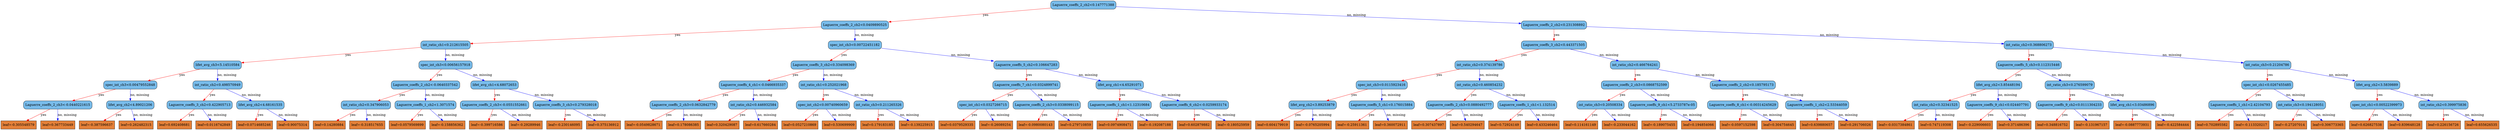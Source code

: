 digraph {
	graph [bb="0,0,8688,567",
		rankdir=TB
	];
	node [label="\N"];
	0	[fillcolor="#78bceb",
		height=0.5,
		label="Laguerre_coeffs_2_ch2<0.147771388",
		pos="4467.1,549",
		shape=box,
		style="filled, rounded",
		width=3.1076];
	1	[fillcolor="#78bceb",
		height=0.5,
		label="Laguerre_coeffs_2_ch2<0.0409890525",
		pos="3388.1,460.5",
		shape=box,
		style="filled, rounded",
		width=3.2014];
	0 -> 1	[color="#FF0000",
		label=yes,
		lp="4034.1,504.75",
		pos="e,3503.6,470.76 4355,539.01 4152.5,522.78 3727.4,488.7 3514.8,471.66"];
	2	[fillcolor="#78bceb",
		height=0.5,
		label="Laguerre_coeffs_2_ch2<0.231308892",
		pos="5497.1,460.5",
		shape=box,
		style="filled, rounded",
		width=3.1076];
	0 -> 2	[color="#0000FF",
		label="no, missing",
		lp="5107,504.75",
		pos="e,5385.1,470.91 4579.3,538.58 4773.8,522.25 5171.9,488.81 5373.8,471.85"];
	3	[fillcolor="#78bceb",
		height=0.5,
		label="int_ratio_ch1<0.212615505",
		pos="1581.1,372",
		shape=box,
		style="filled, rounded",
		width=2.3264];
	1 -> 3	[color="#FF0000",
		label=yes,
		lp="2656.1,416.25",
		pos="e,1665.2,377.02 3272.7,453.97 2939.9,438.04 1983,392.24 1676.7,377.57"];
	4	[fillcolor="#78bceb",
		height=0.5,
		label="spec_int_ch3<0.00722451182",
		pos="3388.1,372",
		shape=box,
		style="filled, rounded",
		width=2.5035];
	1 -> 4	[color="#0000FF",
		label="no, missing",
		lp="3420,416.25",
		pos="e,3388.1,390.35 3388.1,442.41 3388.1,430.76 3388.1,415.05 3388.1,401.52"];
	5	[fillcolor="#78bceb",
		height=0.5,
		label="Laguerre_coeffs_3_ch2<0.443371505",
		pos="5497.1,372",
		shape=box,
		style="filled, rounded",
		width=3.1076];
	2 -> 5	[color="#FF0000",
		label=yes,
		lp="5506.1,416.25",
		pos="e,5497.1,390.35 5497.1,442.41 5497.1,430.76 5497.1,415.05 5497.1,401.52"];
	6	[fillcolor="#78bceb",
		height=0.5,
		label="int_ratio_ch2<0.368806273",
		pos="7007.1,372",
		shape=box,
		style="filled, rounded",
		width=2.3264];
	2 -> 6	[color="#0000FF",
		label="no, missing",
		lp="6420,416.25",
		pos="e,6923.1,377.81 5609.4,453.07 5895.1,436.7 6645.9,393.69 6912,378.45"];
	7	[fillcolor="#78bceb",
		height=0.5,
		label="lifet_avg_ch3<5.14510584",
		pos="854.12,283.5",
		shape=box,
		style="filled, rounded",
		width=2.2639];
	3 -> 7	[color="#FF0000",
		label=yes,
		lp="1292.1,327.75",
		pos="e,936.08,294.25 1497,360.99 1360.1,344.7 1090,312.56 947.38,295.6"];
	8	[fillcolor="#78bceb",
		height=0.5,
		label="spec_int_ch3<0.00656157918",
		pos="1581.1,283.5",
		shape=box,
		style="filled, rounded",
		width=2.5035];
	3 -> 8	[color="#0000FF",
		label="no, missing",
		lp="1613,327.75",
		pos="e,1581.1,301.85 1581.1,353.91 1581.1,342.26 1581.1,326.55 1581.1,313.02"];
	9	[fillcolor="#78bceb",
		height=0.5,
		label="Laguerre_coeffs_3_ch2<0.334098369",
		pos="2860.1,283.5",
		shape=box,
		style="filled, rounded",
		width=3.1076];
	4 -> 9	[color="#FF0000",
		label=yes,
		lp="3181.1,327.75",
		pos="e,2966.6,301.95 3297.7,356.18 3209.4,341.71 3074.6,319.63 2977.9,303.8"];
	10	[fillcolor="#78bceb",
		height=0.5,
		label="Laguerre_coeffs_5_ch2<0.106647283",
		pos="3514.1,283.5",
		shape=box,
		style="filled, rounded",
		width=3.1076];
	4 -> 10	[color="#0000FF",
		label="no, missing",
		lp="3495,327.75",
		pos="e,3489,301.77 3413.3,353.7 3432.4,340.62 3458.8,322.51 3479.8,308.1"];
	15	[fillcolor="#78bceb",
		height=0.5,
		label="spec_int_ch3<0.00479552848",
		pos="463.12,195",
		shape=box,
		style="filled, rounded",
		width=2.5035];
	7 -> 15	[color="#FF0000",
		label=yes,
		lp="703.12,239.25",
		pos="e,541.99,213.45 775.47,265.1 711.15,250.87 620.17,230.74 552.98,215.88"];
	16	[fillcolor="#78bceb",
		height=0.5,
		label="int_ratio_ch2<0.498570949",
		pos="854.12,195",
		shape=box,
		style="filled, rounded",
		width=2.3264];
	7 -> 16	[color="#0000FF",
		label="no, missing",
		lp="886,239.25",
		pos="e,854.12,213.35 854.12,265.41 854.12,253.76 854.12,238.05 854.12,224.52"];
	17	[fillcolor="#78bceb",
		height=0.5,
		label="Laguerre_coeffs_2_ch2<-0.0640337542",
		pos="1476.1,195",
		shape=box,
		style="filled, rounded",
		width=3.2639];
	8 -> 17	[color="#FF0000",
		label=yes,
		lp="1547.1,239.25",
		pos="e,1497.1,213.27 1560.1,265.2 1544.5,252.36 1523.1,234.66 1505.7,220.38"];
	18	[fillcolor="#78bceb",
		height=0.5,
		label="lifet_avg_ch1<4.68072653",
		pos="1717.1,195",
		shape=box,
		style="filled, rounded",
		width=2.2639];
	8 -> 18	[color="#0000FF",
		label="no, missing",
		lp="1694,239.25",
		pos="e,1690,213.27 1608.3,265.2 1629,252.06 1657.6,233.85 1680.3,219.4"];
	31	[fillcolor="#78bceb",
		height=0.5,
		label="Laguerre_coeffs_2_ch3<-0.0440221615",
		pos="196.12,106.5",
		shape=box,
		style="filled, rounded",
		width=3.2639];
	15 -> 31	[color="#FF0000",
		label=yes,
		lp="363.12,150.75",
		pos="e,249.75,124.87 409.41,176.6 366.51,162.7 306.23,143.17 260.69,128.42"];
	32	[fillcolor="#78bceb",
		height=0.5,
		label="lifet_avg_ch2<4.89021206",
		pos="463.12,106.5",
		shape=box,
		style="filled, rounded",
		width=2.2639];
	15 -> 32	[color="#0000FF",
		label="no, missing",
		lp="495,150.75",
		pos="e,463.12,124.85 463.12,176.91 463.12,165.26 463.12,149.55 463.12,136.02"];
	33	[fillcolor="#78bceb",
		height=0.5,
		label="Laguerre_coeffs_3_ch2<0.422905713",
		pos="706.12,106.5",
		shape=box,
		style="filled, rounded",
		width=3.1076];
	16 -> 33	[color="#FF0000",
		label=yes,
		lp="803.12,150.75",
		pos="e,735.92,124.91 824.53,176.7 801.92,163.49 770.53,145.14 745.75,130.66"];
	34	[fillcolor="#78bceb",
		height=0.5,
		label="lifet_avg_ch2<4.68161535",
		pos="917.12,106.5",
		shape=box,
		style="filled, rounded",
		width=2.2639];
	16 -> 34	[color="#0000FF",
		label="no, missing",
		lp="924,150.75",
		pos="e,904.49,124.85 866.57,176.91 875.49,164.67 887.66,147.95 897.83,133.99"];
	63	[fillcolor="#e48038",
		height=0.5,
		label="leaf=-0.305548579",
		pos="60.125,18",
		shape=box,
		style=filled,
		width=1.6701];
	31 -> 63	[color="#FF0000",
		label=yes,
		lp="150.12,62.25",
		pos="e,87.273,36.267 168.93,88.203 148.27,75.062 119.63,56.846 96.92,42.403"];
	64	[fillcolor="#e48038",
		height=0.5,
		label="leaf=0.367733449",
		pos="196.12,18",
		shape=box,
		style=filled,
		width=1.6076];
	31 -> 64	[color="#0000FF",
		label="no, missing",
		lp="228,62.25",
		pos="e,196.12,36.35 196.12,88.41 196.12,76.758 196.12,61.047 196.12,47.519"];
	65	[fillcolor="#e48038",
		height=0.5,
		label="leaf=-0.387596637",
		pos="332.12,18",
		shape=box,
		style=filled,
		width=1.6701];
	32 -> 65	[color="#FF0000",
		label=yes,
		lp="419.12,62.25",
		pos="e,358.27,36.267 436.93,88.203 417.12,75.12 389.69,57.01 367.86,42.597"];
	66	[fillcolor="#e48038",
		height=0.5,
		label="leaf=0.262482315",
		pos="468.12,18",
		shape=box,
		style=filled,
		width=1.6076];
	32 -> 66	[color="#0000FF",
		label="no, missing",
		lp="498,62.25",
		pos="e,467.12,36.35 464.11,88.41 464.79,76.758 465.69,61.047 466.48,47.519"];
	67	[fillcolor="#e48038",
		height=0.5,
		label="leaf=0.692408681",
		pos="602.12,18",
		shape=box,
		style=filled,
		width=1.6076];
	33 -> 67	[color="#FF0000",
		label=yes,
		lp="673.12,62.25",
		pos="e,622.99,36.35 685.58,88.41 670.15,75.581 648.81,57.831 631.57,43.493"];
	68	[fillcolor="#e48038",
		height=0.5,
		label="leaf=0.0116742849",
		pos="739.12,18",
		shape=box,
		style=filled,
		width=1.7014];
	33 -> 68	[color="#0000FF",
		label="no, missing",
		lp="758,62.25",
		pos="e,732.51,36.35 712.64,88.41 717.18,76.522 723.33,60.41 728.56,46.702"];
	69	[fillcolor="#e48038",
		height=0.5,
		label="leaf=0.0714685246",
		pos="880.12,18",
		shape=box,
		style=filled,
		width=1.7014];
	34 -> 69	[color="#FF0000",
		label=yes,
		lp="911.12,62.25",
		pos="e,887.55,36.35 909.81,88.41 904.73,76.522 897.84,60.41 891.97,46.702"];
	70	[fillcolor="#e48038",
		height=0.5,
		label="leaf=0.90075314",
		pos="1014.1,18",
		shape=box,
		style=filled,
		width=1.5139];
	34 -> 70	[color="#0000FF",
		label="no, missing",
		lp="1007,62.25",
		pos="e,994.67,36.35 936.29,88.41 950.54,75.698 970.22,58.157 986.22,43.889"];
	35	[fillcolor="#78bceb",
		height=0.5,
		label="int_ratio_ch2<0.347906053",
		pos="1269.1,106.5",
		shape=box,
		style="filled, rounded",
		width=2.3264];
	17 -> 35	[color="#FF0000",
		label=yes,
		lp="1401.1,150.75",
		pos="e,1310.8,124.91 1434.7,176.7 1402.1,163.08 1356.5,143.99 1321.3,129.32"];
	36	[fillcolor="#78bceb",
		height=0.5,
		label="Laguerre_coeffs_1_ch2<1.3071574",
		pos="1476.1,106.5",
		shape=box,
		style="filled, rounded",
		width=2.9201];
	17 -> 36	[color="#0000FF",
		label="no, missing",
		lp="1508,150.75",
		pos="e,1476.1,124.85 1476.1,176.91 1476.1,165.26 1476.1,149.55 1476.1,136.02"];
	37	[fillcolor="#78bceb",
		height=0.5,
		label="Laguerre_coeffs_2_ch3<-0.0551552661",
		pos="1717.1,106.5",
		shape=box,
		style="filled, rounded",
		width=3.2639];
	18 -> 37	[color="#FF0000",
		label=yes,
		lp="1726.1,150.75",
		pos="e,1717.1,124.85 1717.1,176.91 1717.1,165.26 1717.1,149.55 1717.1,136.02"];
	38	[fillcolor="#78bceb",
		height=0.5,
		label="Laguerre_coeffs_3_ch3<0.279328018",
		pos="1964.1,106.5",
		shape=box,
		style="filled, rounded",
		width=3.1076];
	18 -> 38	[color="#0000FF",
		label="no, missing",
		lp="1895,150.75",
		pos="e,1914.5,124.87 1766.8,176.6 1806.3,162.76 1861.8,143.34 1903.9,128.61"];
	71	[fillcolor="#e48038",
		height=0.5,
		label="leaf=0.14280884",
		pos="1141.1,18",
		shape=box,
		style=filled,
		width=1.5139];
	35 -> 71	[color="#FF0000",
		label=yes,
		lp="1226.1,62.25",
		pos="e,1166.7,36.267 1243.5,88.203 1224.2,75.12 1197.4,57.01 1176,42.597"];
	72	[fillcolor="#e48038",
		height=0.5,
		label="leaf=-0.318517655",
		pos="1274.1,18",
		shape=box,
		style=filled,
		width=1.6701];
	35 -> 72	[color="#0000FF",
		label="no, missing",
		lp="1304,62.25",
		pos="e,1273.1,36.35 1270.1,88.41 1270.8,76.758 1271.7,61.047 1272.5,47.519"];
	73	[fillcolor="#e48038",
		height=0.5,
		label="leaf=0.0579569899",
		pos="1413.1,18",
		shape=box,
		style=filled,
		width=1.7014];
	36 -> 73	[color="#FF0000",
		label=yes,
		lp="1460.1,62.25",
		pos="e,1425.8,36.35 1463.7,88.41 1454.8,76.169 1442.6,59.449 1432.4,45.487"];
	74	[fillcolor="#e48038",
		height=0.5,
		label="leaf=-0.158856362",
		pos="1552.1,18",
		shape=box,
		style=filled,
		width=1.6701];
	36 -> 74	[color="#0000FF",
		label="no, missing",
		lp="1553,62.25",
		pos="e,1536.9,36.35 1491.1,88.41 1502.1,75.934 1517.2,58.805 1529.6,44.685"];
	75	[fillcolor="#e48038",
		height=0.5,
		label="leaf=-0.399716586",
		pos="1690.1,18",
		shape=box,
		style=filled,
		width=1.6701];
	37 -> 75	[color="#FF0000",
		label=yes,
		lp="1715.1,62.25",
		pos="e,1695.5,36.35 1711.8,88.41 1708.1,76.64 1703.2,60.729 1698.9,47.11"];
	76	[fillcolor="#e48038",
		height=0.5,
		label="leaf=-0.29289946",
		pos="1825.1,18",
		shape=box,
		style=filled,
		width=1.5764];
	37 -> 76	[color="#0000FF",
		label="no, missing",
		lp="1813,62.25",
		pos="e,1803.6,36.267 1738.7,88.203 1754.8,75.356 1776.9,57.661 1794.7,43.38"];
	77	[fillcolor="#e48038",
		height=0.5,
		label="leaf=-0.230146095",
		pos="1960.1,18",
		shape=box,
		style=filled,
		width=1.6701];
	38 -> 77	[color="#FF0000",
		label=yes,
		lp="1972.1,62.25",
		pos="e,1960.9,36.35 1963.3,88.41 1962.8,76.758 1962.1,61.047 1961.4,47.519"];
	78	[fillcolor="#e48038",
		height=0.5,
		label="leaf=0.375136912",
		pos="2096.1,18",
		shape=box,
		style=filled,
		width=1.6076];
	38 -> 78	[color="#0000FF",
		label="no, missing",
		lp="2074,62.25",
		pos="e,2069.8,36.267 1990.5,88.203 2010.6,75.062 2038.4,56.846 2060.4,42.403"];
	19	[fillcolor="#78bceb",
		height=0.5,
		label="Laguerre_coeffs_4_ch1<-0.0466935337",
		pos="2616.1,195",
		shape=box,
		style="filled, rounded",
		width=3.2639];
	9 -> 19	[color="#FF0000",
		label=yes,
		lp="2769.1,239.25",
		pos="e,2665.1,213.37 2811,265.1 2772.1,251.29 2717.4,231.92 2675.9,217.2"];
	20	[fillcolor="#78bceb",
		height=0.5,
		label="int_ratio_ch1<0.252021968",
		pos="2860.1,195",
		shape=box,
		style="filled, rounded",
		width=2.3264];
	9 -> 20	[color="#0000FF",
		label="no, missing",
		lp="2892,239.25",
		pos="e,2860.1,213.35 2860.1,265.41 2860.1,253.76 2860.1,238.05 2860.1,224.52"];
	21	[fillcolor="#78bceb",
		height=0.5,
		label="Laguerre_coeffs_7_ch1<0.0324899741",
		pos="3514.1,195",
		shape=box,
		style="filled, rounded",
		width=3.2014];
	10 -> 21	[color="#FF0000",
		label=yes,
		lp="3523.1,239.25",
		pos="e,3514.1,213.35 3514.1,265.41 3514.1,253.76 3514.1,238.05 3514.1,224.52"];
	22	[fillcolor="#78bceb",
		height=0.5,
		label="lifet_avg_ch1<4.65291071",
		pos="3891.1,195",
		shape=box,
		style="filled, rounded",
		width=2.2639];
	10 -> 22	[color="#0000FF",
		label="no, missing",
		lp="3769,239.25",
		pos="e,3815.1,213.45 3590,265.1 3651.9,250.9 3739.3,230.82 3804.1,215.97"];
	39	[fillcolor="#78bceb",
		height=0.5,
		label="Laguerre_coeffs_2_ch3<0.0632842779",
		pos="2374.1,106.5",
		shape=box,
		style="filled, rounded",
		width=3.2014];
	19 -> 39	[color="#FF0000",
		label=yes,
		lp="2526.1,150.75",
		pos="e,2422.7,124.87 2567.4,176.6 2528.8,162.79 2474.6,143.42 2433.4,128.7"];
	40	[fillcolor="#78bceb",
		height=0.5,
		label="int_ratio_ch2<0.446932584",
		pos="2616.1,106.5",
		shape=box,
		style="filled, rounded",
		width=2.3264];
	19 -> 40	[color="#0000FF",
		label="no, missing",
		lp="2648,150.75",
		pos="e,2616.1,124.85 2616.1,176.91 2616.1,165.26 2616.1,149.55 2616.1,136.02"];
	41	[fillcolor="#78bceb",
		height=0.5,
		label="spec_int_ch2<0.00740960659",
		pos="2859.1,106.5",
		shape=box,
		style="filled, rounded",
		width=2.5035];
	20 -> 41	[color="#FF0000",
		label=yes,
		lp="2869.1,150.75",
		pos="e,2859.3,124.85 2859.9,176.91 2859.8,165.26 2859.6,149.55 2859.5,136.02"];
	42	[fillcolor="#78bceb",
		height=0.5,
		label="int_ratio_ch3<0.211265326",
		pos="3051.1,106.5",
		shape=box,
		style="filled, rounded",
		width=2.3264];
	20 -> 42	[color="#0000FF",
		label="no, missing",
		lp="3005,150.75",
		pos="e,3012.7,124.91 2898.3,176.7 2928.3,163.13 2970.2,144.16 3002.5,129.51"];
	79	[fillcolor="#e48038",
		height=0.5,
		label="leaf=-0.0549828671",
		pos="2235.1,18",
		shape=box,
		style=filled,
		width=1.7639];
	39 -> 79	[color="#FF0000",
		label=yes,
		lp="2326.1,62.25",
		pos="e,2262.9,36.267 2346.3,88.203 2325.1,75.003 2295.7,56.683 2272.4,42.209"];
	80	[fillcolor="#e48038",
		height=0.5,
		label="leaf=0.178086385",
		pos="2374.1,18",
		shape=box,
		style=filled,
		width=1.6076];
	39 -> 80	[color="#0000FF",
		label="no, missing",
		lp="2406,62.25",
		pos="e,2374.1,36.35 2374.1,88.41 2374.1,76.758 2374.1,61.047 2374.1,47.519"];
	81	[fillcolor="#e48038",
		height=0.5,
		label="leaf=0.320429087",
		pos="2508.1,18",
		shape=box,
		style=filled,
		width=1.6076];
	40 -> 81	[color="#FF0000",
		label=yes,
		lp="2581.1,62.25",
		pos="e,2529.7,36.267 2594.5,88.203 2578.5,75.356 2556.4,57.661 2538.6,43.38"];
	82	[fillcolor="#e48038",
		height=0.5,
		label="leaf=0.617660284",
		pos="2642.1,18",
		shape=box,
		style=filled,
		width=1.6076];
	40 -> 82	[color="#0000FF",
		label="no, missing",
		lp="2664,62.25",
		pos="e,2636.9,36.35 2621.3,88.41 2624.8,76.64 2629.6,60.729 2633.7,47.11"];
	83	[fillcolor="#e48038",
		height=0.5,
		label="leaf=0.0527210869",
		pos="2779.1,18",
		shape=box,
		style=filled,
		width=1.7014];
	41 -> 83	[color="#FF0000",
		label=yes,
		lp="2836.1,62.25",
		pos="e,2795.2,36.35 2843.3,88.41 2831.8,75.934 2815.9,58.805 2802.9,44.685"];
	84	[fillcolor="#e48038",
		height=0.5,
		label="leaf=0.530699909",
		pos="2916.1,18",
		shape=box,
		style=filled,
		width=1.6076];
	41 -> 84	[color="#0000FF",
		label="no, missing",
		lp="2925,62.25",
		pos="e,2904.7,36.35 2870.4,88.41 2878.4,76.287 2889.3,59.77 2898.4,45.89"];
	85	[fillcolor="#e48038",
		height=0.5,
		label="leaf=0.179183185",
		pos="3050.1,18",
		shape=box,
		style=filled,
		width=1.6076];
	42 -> 85	[color="#FF0000",
		label=yes,
		lp="3060.1,62.25",
		pos="e,3050.3,36.35 3050.9,88.41 3050.8,76.758 3050.6,61.047 3050.5,47.519"];
	86	[fillcolor="#e48038",
		height=0.5,
		label="leaf=-0.139225915",
		pos="3186.1,18",
		shape=box,
		style=filled,
		width=1.6701];
	42 -> 86	[color="#0000FF",
		label="no, missing",
		lp="3163,62.25",
		pos="e,3159.2,36.267 3078.1,88.203 3098.6,75.062 3127.1,56.846 3149.6,42.403"];
	43	[fillcolor="#78bceb",
		height=0.5,
		label="spec_int_ch1<0.0327266715",
		pos="3404.1,106.5",
		shape=box,
		style="filled, rounded",
		width=2.4097];
	21 -> 43	[color="#FF0000",
		label=yes,
		lp="3478.1,150.75",
		pos="e,3426.1,124.77 3492.1,176.7 3475.8,163.86 3453.3,146.16 3435.1,131.88"];
	44	[fillcolor="#78bceb",
		height=0.5,
		label="Laguerre_coeffs_2_ch3<0.0338099115",
		pos="3624.1,106.5",
		shape=box,
		style="filled, rounded",
		width=3.2014];
	21 -> 44	[color="#0000FF",
		label="no, missing",
		lp="3611,150.75",
		pos="e,3602.2,124.77 3536.1,176.7 3552.5,163.86 3575,146.16 3593.1,131.88"];
	45	[fillcolor="#78bceb",
		height=0.5,
		label="Laguerre_coeffs_1_ch1<1.12310684",
		pos="3891.1,106.5",
		shape=box,
		style="filled, rounded",
		width=3.0139];
	22 -> 45	[color="#FF0000",
		label=yes,
		lp="3900.1,150.75",
		pos="e,3891.1,124.85 3891.1,176.91 3891.1,165.26 3891.1,149.55 3891.1,136.02"];
	46	[fillcolor="#78bceb",
		height=0.5,
		label="Laguerre_coeffs_6_ch2<-0.0259933174",
		pos="4150.1,106.5",
		shape=box,
		style="filled, rounded",
		width=3.2639];
	22 -> 46	[color="#0000FF",
		label="no, missing",
		lp="4076,150.75",
		pos="e,4098.1,124.87 3943.2,176.6 3984.8,162.73 4043.1,143.25 4087.2,128.51"];
	87	[fillcolor="#e48038",
		height=0.5,
		label="leaf=0.0379529335",
		pos="3325.1,18",
		shape=box,
		style=filled,
		width=1.7014];
	43 -> 87	[color="#FF0000",
		label=yes,
		lp="3381.1,62.25",
		pos="e,3341,36.35 3388.5,88.41 3377.1,75.934 3361.5,58.805 3348.6,44.685"];
	88	[fillcolor="#e48038",
		height=0.5,
		label="leaf=-0.26089254",
		pos="3461.1,18",
		shape=box,
		style=filled,
		width=1.5764];
	43 -> 88	[color="#0000FF",
		label="no, missing",
		lp="3470,62.25",
		pos="e,3449.7,36.35 3415.4,88.41 3423.4,76.287 3434.3,59.77 3443.4,45.89"];
	89	[fillcolor="#e48038",
		height=0.5,
		label="leaf=-0.0980080143",
		pos="3599.1,18",
		shape=box,
		style=filled,
		width=1.7639];
	44 -> 89	[color="#FF0000",
		label=yes,
		lp="3623.1,62.25",
		pos="e,3604.1,36.35 3619.2,88.41 3615.8,76.64 3611.2,60.729 3607.2,47.11"];
	90	[fillcolor="#e48038",
		height=0.5,
		label="leaf=0.279710859",
		pos="3738.1,18",
		shape=box,
		style=filled,
		width=1.6076];
	44 -> 90	[color="#0000FF",
		label="no, missing",
		lp="3724,62.25",
		pos="e,3715.4,36.267 3646.9,88.203 3663.9,75.297 3687.4,57.498 3706.3,43.183"];
	91	[fillcolor="#e48038",
		height=0.5,
		label="leaf=0.0974908471",
		pos="3875.1,18",
		shape=box,
		style=filled,
		width=1.7014];
	45 -> 91	[color="#FF0000",
		label=yes,
		lp="3894.1,62.25",
		pos="e,3878.3,36.35 3888,88.41 3885.8,76.758 3882.9,61.047 3880.4,47.519"];
	92	[fillcolor="#e48038",
		height=0.5,
		label="leaf=-0.192087188",
		pos="4014.1,18",
		shape=box,
		style=filled,
		width=1.6701];
	45 -> 92	[color="#0000FF",
		label="no, missing",
		lp="3996,62.25",
		pos="e,3989.6,36.267 3915.7,88.203 3934.2,75.179 3959.8,57.173 3980.3,42.792"];
	93	[fillcolor="#e48038",
		height=0.5,
		label="leaf=0.602879882",
		pos="4150.1,18",
		shape=box,
		style=filled,
		width=1.6076];
	46 -> 93	[color="#FF0000",
		label=yes,
		lp="4159.1,62.25",
		pos="e,4150.1,36.35 4150.1,88.41 4150.1,76.758 4150.1,61.047 4150.1,47.519"];
	94	[fillcolor="#e48038",
		height=0.5,
		label="leaf=-0.180525959",
		pos="4286.1,18",
		shape=box,
		style=filled,
		width=1.6701];
	46 -> 94	[color="#0000FF",
		label="no, missing",
		lp="4263,62.25",
		pos="e,4259,36.267 4177.3,88.203 4198,75.062 4226.6,56.846 4249.3,42.403"];
	11	[fillcolor="#78bceb",
		height=0.5,
		label="int_ratio_ch2<0.374139786",
		pos="5190.1,283.5",
		shape=box,
		style="filled, rounded",
		width=2.3264];
	5 -> 11	[color="#FF0000",
		label=yes,
		lp="5380.1,327.75",
		pos="e,5252,301.95 5435.4,353.6 5385.6,339.57 5315.5,319.82 5263,305.03"];
	12	[fillcolor="#78bceb",
		height=0.5,
		label="int_ratio_ch2<0.466764241",
		pos="5709.1,283.5",
		shape=box,
		style="filled, rounded",
		width=2.3264];
	5 -> 12	[color="#0000FF",
		label="no, missing",
		lp="5654,327.75",
		pos="e,5666.5,301.87 5539.8,353.6 5573.3,339.9 5620.3,320.75 5656.2,306.08"];
	13	[fillcolor="#78bceb",
		height=0.5,
		label="Laguerre_coeffs_5_ch3<0.112315446",
		pos="7007.1,283.5",
		shape=box,
		style="filled, rounded",
		width=3.1076];
	6 -> 13	[color="#FF0000",
		label=yes,
		lp="7016.1,327.75",
		pos="e,7007.1,301.85 7007.1,353.91 7007.1,342.26 7007.1,326.55 7007.1,313.02"];
	14	[fillcolor="#78bceb",
		height=0.5,
		label="int_ratio_ch3<0.21204786",
		pos="7882.1,283.5",
		shape=box,
		style="filled, rounded",
		width=2.2326];
	6 -> 14	[color="#0000FF",
		label="no, missing",
		lp="7555,327.75",
		pos="e,7801.3,292.49 7091,362.71 7255.5,346.44 7619.3,310.48 7790.1,293.59"];
	23	[fillcolor="#78bceb",
		height=0.5,
		label="spec_int_ch3<0.0115923416",
		pos="4802.1,195",
		shape=box,
		style="filled, rounded",
		width=2.4097];
	11 -> 23	[color="#FF0000",
		label=yes,
		lp="5040.1,239.25",
		pos="e,4880.4,213.45 5112.1,265.1 5048.2,250.87 4958,230.74 4891.3,215.88"];
	24	[fillcolor="#78bceb",
		height=0.5,
		label="int_ratio_ch2<0.460854232",
		pos="5190.1,195",
		shape=box,
		style="filled, rounded",
		width=2.3264];
	11 -> 24	[color="#0000FF",
		label="no, missing",
		lp="5222,239.25",
		pos="e,5190.1,213.35 5190.1,265.41 5190.1,253.76 5190.1,238.05 5190.1,224.52"];
	25	[fillcolor="#78bceb",
		height=0.5,
		label="Laguerre_coeffs_2_ch3<0.0868752599",
		pos="5709.1,195",
		shape=box,
		style="filled, rounded",
		width=3.2014];
	12 -> 25	[color="#FF0000",
		label=yes,
		lp="5718.1,239.25",
		pos="e,5709.1,213.35 5709.1,265.41 5709.1,253.76 5709.1,238.05 5709.1,224.52"];
	26	[fillcolor="#78bceb",
		height=0.5,
		label="Laguerre_coeffs_2_ch2<0.185795173",
		pos="6056.1,195",
		shape=box,
		style="filled, rounded",
		width=3.1076];
	12 -> 26	[color="#0000FF",
		label="no, missing",
		lp="5946,239.25",
		pos="e,5986.1,213.45 5778.9,265.1 5835.7,250.96 5915.8,230.99 5975.3,216.15"];
	47	[fillcolor="#78bceb",
		height=0.5,
		label="lifet_avg_ch2<3.89253879",
		pos="4561.1,106.5",
		shape=box,
		style="filled, rounded",
		width=2.2639];
	23 -> 47	[color="#FF0000",
		label=yes,
		lp="4713.1,150.75",
		pos="e,4609.5,124.87 4753.6,176.6 4715.2,162.79 4661.2,143.42 4620.2,128.7"];
	48	[fillcolor="#78bceb",
		height=0.5,
		label="Laguerre_coeffs_5_ch1<0.176015884",
		pos="4802.1,106.5",
		shape=box,
		style="filled, rounded",
		width=3.1076];
	23 -> 48	[color="#0000FF",
		label="no, missing",
		lp="4834,150.75",
		pos="e,4802.1,124.85 4802.1,176.91 4802.1,165.26 4802.1,149.55 4802.1,136.02"];
	49	[fillcolor="#78bceb",
		height=0.5,
		label="Laguerre_coeffs_2_ch3<0.0880492777",
		pos="5073.1,106.5",
		shape=box,
		style="filled, rounded",
		width=3.2014];
	24 -> 49	[color="#FF0000",
		label=yes,
		lp="5151.1,150.75",
		pos="e,5096.5,124.77 5166.7,176.7 5149.2,163.74 5125,145.84 5105.6,131.49"];
	50	[fillcolor="#78bceb",
		height=0.5,
		label="Laguerre_coeffs_1_ch1<1.132514",
		pos="5308.1,106.5",
		shape=box,
		style="filled, rounded",
		width=2.8264];
	24 -> 50	[color="#0000FF",
		label="no, missing",
		lp="5292,150.75",
		pos="e,5284.6,124.77 5213.7,176.7 5231.4,163.74 5255.8,145.84 5275.4,131.49"];
	95	[fillcolor="#e48038",
		height=0.5,
		label="leaf=0.604179919",
		pos="4422.1,18",
		shape=box,
		style=filled,
		width=1.6076];
	47 -> 95	[color="#FF0000",
		label=yes,
		lp="4513.1,62.25",
		pos="e,4449.9,36.267 4533.3,88.203 4512.1,75.003 4482.7,56.683 4459.4,42.209"];
	96	[fillcolor="#e48038",
		height=0.5,
		label="leaf=-0.0765205994",
		pos="4561.1,18",
		shape=box,
		style=filled,
		width=1.7639];
	47 -> 96	[color="#0000FF",
		label="no, missing",
		lp="4593,62.25",
		pos="e,4561.1,36.35 4561.1,88.41 4561.1,76.758 4561.1,61.047 4561.1,47.519"];
	97	[fillcolor="#e48038",
		height=0.5,
		label="leaf=-0.25911361",
		pos="4699.1,18",
		shape=box,
		style=filled,
		width=1.5764];
	48 -> 97	[color="#FF0000",
		label=yes,
		lp="4769.1,62.25",
		pos="e,4719.8,36.35 4781.8,88.41 4766.5,75.581 4745.4,57.831 4728.3,43.493"];
	98	[fillcolor="#e48038",
		height=0.5,
		label="leaf=0.360072911",
		pos="4832.1,18",
		shape=box,
		style=filled,
		width=1.6076];
	48 -> 98	[color="#0000FF",
		label="no, missing",
		lp="4852,62.25",
		pos="e,4826.1,36.35 4808.1,88.41 4812.1,76.64 4817.7,60.729 4822.4,47.11"];
	99	[fillcolor="#e48038",
		height=0.5,
		label="leaf=0.307437897",
		pos="4966.1,18",
		shape=box,
		style=filled,
		width=1.6076];
	49 -> 99	[color="#FF0000",
		label=yes,
		lp="5039.1,62.25",
		pos="e,4987.5,36.267 5051.7,88.203 5035.8,75.356 5013.9,57.661 4996.3,43.38"];
	100	[fillcolor="#e48038",
		height=0.5,
		label="leaf=0.540294647",
		pos="5100.1,18",
		shape=box,
		style=filled,
		width=1.6076];
	49 -> 100	[color="#0000FF",
		label="no, missing",
		lp="5121,62.25",
		pos="e,5094.7,36.35 5078.5,88.41 5082.1,76.64 5087.1,60.729 5091.4,47.11"];
	101	[fillcolor="#e48038",
		height=0.5,
		label="leaf=0.72924149",
		pos="5230.1,18",
		shape=box,
		style=filled,
		width=1.5139];
	50 -> 101	[color="#FF0000",
		label=yes,
		lp="5285.1,62.25",
		pos="e,5245.8,36.35 5292.7,88.41 5281.5,75.934 5266,58.805 5253.3,44.685"];
	102	[fillcolor="#e48038",
		height=0.5,
		label="leaf=0.433246464",
		pos="5360.1,18",
		shape=box,
		style=filled,
		width=1.6076];
	50 -> 102	[color="#0000FF",
		label="no, missing",
		lp="5371,62.25",
		pos="e,5349.7,36.35 5318.4,88.41 5325.7,76.287 5335.6,59.77 5344,45.89"];
	51	[fillcolor="#78bceb",
		height=0.5,
		label="int_ratio_ch3<0.20508334",
		pos="5571.1,106.5",
		shape=box,
		style="filled, rounded",
		width=2.2326];
	25 -> 51	[color="#FF0000",
		label=yes,
		lp="5662.1,150.75",
		pos="e,5598.7,124.77 5681.5,176.7 5660.5,163.5 5631.2,145.18 5608.2,130.71"];
	52	[fillcolor="#78bceb",
		height=0.5,
		label="Laguerre_coeffs_9_ch1<5.2733787e-05",
		pos="5787.1,106.5",
		shape=box,
		style="filled, rounded",
		width=3.2535];
	25 -> 52	[color="#0000FF",
		label="no, missing",
		lp="5787,150.75",
		pos="e,5771.5,124.85 5724.5,176.91 5735.8,164.43 5751.2,147.3 5764,133.18"];
	53	[fillcolor="#78bceb",
		height=0.5,
		label="Laguerre_coeffs_8_ch1<-0.00314245629",
		pos="6056.1,106.5",
		shape=box,
		style="filled, rounded",
		width=3.3576];
	26 -> 53	[color="#FF0000",
		label=yes,
		lp="6065.1,150.75",
		pos="e,6056.1,124.85 6056.1,176.91 6056.1,165.26 6056.1,149.55 6056.1,136.02"];
	54	[fillcolor="#78bceb",
		height=0.5,
		label="Laguerre_coeffs_1_ch2<2.53344059",
		pos="6316.1,106.5",
		shape=box,
		style="filled, rounded",
		width=3.0139];
	26 -> 54	[color="#0000FF",
		label="no, missing",
		lp="6242,150.75",
		pos="e,6263.9,124.87 6108.4,176.6 6150.2,162.7 6208.9,143.17 6253.2,128.42"];
	103	[fillcolor="#e48038",
		height=0.5,
		label="leaf=0.114161149",
		pos="5494.1,18",
		shape=box,
		style=filled,
		width=1.6076];
	51 -> 103	[color="#FF0000",
		label=yes,
		lp="5549.1,62.25",
		pos="e,5509.6,36.35 5555.9,88.41 5544.8,75.934 5529.6,58.805 5517,44.685"];
	104	[fillcolor="#e48038",
		height=0.5,
		label="leaf=-0.233044162",
		pos="5630.1,18",
		shape=box,
		style=filled,
		width=1.6701];
	51 -> 104	[color="#0000FF",
		label="no, missing",
		lp="5638,62.25",
		pos="e,5618.3,36.35 5582.8,88.41 5591.1,76.169 5602.5,59.449 5612.1,45.487"];
	105	[fillcolor="#e48038",
		height=0.5,
		label="leaf=-0.189075455",
		pos="5768.1,18",
		shape=box,
		style=filled,
		width=1.6701];
	52 -> 105	[color="#FF0000",
		label=yes,
		lp="5789.1,62.25",
		pos="e,5771.9,36.35 5783.4,88.41 5780.8,76.758 5777.4,61.047 5774.4,47.519"];
	106	[fillcolor="#e48038",
		height=0.5,
		label="leaf=0.194854066",
		pos="5904.1,18",
		shape=box,
		style=filled,
		width=1.6076];
	52 -> 106	[color="#0000FF",
		label="no, missing",
		lp="5888,62.25",
		pos="e,5880.8,36.267 5810.5,88.203 5828.1,75.238 5852.3,57.336 5871.7,42.988"];
	107	[fillcolor="#e48038",
		height=0.5,
		label="leaf=-0.0597152598",
		pos="6043.1,18",
		shape=box,
		style=filled,
		width=1.7639];
	53 -> 107	[color="#FF0000",
		label=yes,
		lp="6060.1,62.25",
		pos="e,6045.7,36.35 6053.6,88.41 6051.8,76.758 6049.4,61.047 6047.4,47.519"];
	108	[fillcolor="#e48038",
		height=0.5,
		label="leaf=0.304754645",
		pos="6182.1,18",
		shape=box,
		style=filled,
		width=1.6076];
	53 -> 108	[color="#0000FF",
		label="no, missing",
		lp="6163,62.25",
		pos="e,6157,36.267 6081.3,88.203 6100.4,75.12 6126.8,57.01 6147.8,42.597"];
	109	[fillcolor="#e48038",
		height=0.5,
		label="leaf=0.639880657",
		pos="6316.1,18",
		shape=box,
		style=filled,
		width=1.6076];
	54 -> 109	[color="#FF0000",
		label=yes,
		lp="6325.1,62.25",
		pos="e,6316.1,36.35 6316.1,88.41 6316.1,76.758 6316.1,61.047 6316.1,47.519"];
	110	[fillcolor="#e48038",
		height=0.5,
		label="leaf=0.291706026",
		pos="6450.1,18",
		shape=box,
		style=filled,
		width=1.6076];
	54 -> 110	[color="#0000FF",
		label="no, missing",
		lp="6428,62.25",
		pos="e,6423.4,36.267 6342.9,88.203 6363.3,75.062 6391.5,56.846 6413.9,42.403"];
	27	[fillcolor="#78bceb",
		height=0.5,
		label="lifet_avg_ch2<3.85448194",
		pos="6942.1,195",
		shape=box,
		style="filled, rounded",
		width=2.2639];
	13 -> 27	[color="#FF0000",
		label=yes,
		lp="6990.1,239.25",
		pos="e,6955.2,213.35 6994.3,265.41 6985.1,253.17 6972.5,236.45 6962,222.49"];
	28	[fillcolor="#78bceb",
		height=0.5,
		label="int_ratio_ch3<0.276599079",
		pos="7194.1,195",
		shape=box,
		style="filled, rounded",
		width=2.3264];
	13 -> 28	[color="#0000FF",
		label="no, missing",
		lp="7150,239.25",
		pos="e,7156.5,213.41 7044.5,265.2 7073.7,251.69 7114.5,232.82 7146.1,218.2"];
	29	[fillcolor="#78bceb",
		height=0.5,
		label="spec_int_ch1<0.0267455485",
		pos="7882.1,195",
		shape=box,
		style="filled, rounded",
		width=2.4097];
	14 -> 29	[color="#FF0000",
		label=yes,
		lp="7891.1,239.25",
		pos="e,7882.1,213.35 7882.1,265.41 7882.1,253.76 7882.1,238.05 7882.1,224.52"];
	30	[fillcolor="#78bceb",
		height=0.5,
		label="lifet_avg_ch2<3.5839889",
		pos="8266.1,195",
		shape=box,
		style="filled, rounded",
		width=2.1701];
	14 -> 30	[color="#0000FF",
		label="no, missing",
		lp="8141,239.25",
		pos="e,8188.7,213.45 7959.4,265.1 8022.4,250.9 8111.5,230.82 8177.5,215.97"];
	55	[fillcolor="#78bceb",
		height=0.5,
		label="int_ratio_ch2<0.32341525",
		pos="6728.1,106.5",
		shape=box,
		style="filled, rounded",
		width=2.2326];
	27 -> 55	[color="#FF0000",
		label=yes,
		lp="6864.1,150.75",
		pos="e,6771.1,124.87 6899.1,176.6 6865.2,162.9 6817.8,143.75 6781.5,129.08"];
	56	[fillcolor="#78bceb",
		height=0.5,
		label="Laguerre_coeffs_9_ch1<0.024407791",
		pos="6942.1,106.5",
		shape=box,
		style="filled, rounded",
		width=3.1076];
	27 -> 56	[color="#0000FF",
		label="no, missing",
		lp="6974,150.75",
		pos="e,6942.1,124.85 6942.1,176.91 6942.1,165.26 6942.1,149.55 6942.1,136.02"];
	57	[fillcolor="#78bceb",
		height=0.5,
		label="Laguerre_coeffs_9_ch2<0.0111304233",
		pos="7194.1,106.5",
		shape=box,
		style="filled, rounded",
		width=3.2014];
	28 -> 57	[color="#FF0000",
		label=yes,
		lp="7203.1,150.75",
		pos="e,7194.1,124.85 7194.1,176.91 7194.1,165.26 7194.1,149.55 7194.1,136.02"];
	58	[fillcolor="#78bceb",
		height=0.5,
		label="lifet_avg_ch1<3.03486896",
		pos="7412.1,106.5",
		shape=box,
		style="filled, rounded",
		width=2.2639];
	28 -> 58	[color="#0000FF",
		label="no, missing",
		lp="7355,150.75",
		pos="e,7368.3,124.87 7238,176.6 7272.5,162.9 7320.8,143.75 7357.7,129.08"];
	111	[fillcolor="#e48038",
		height=0.5,
		label="leaf=-0.0317384861",
		pos="6589.1,18",
		shape=box,
		style=filled,
		width=1.7639];
	55 -> 111	[color="#FF0000",
		label=yes,
		lp="6680.1,62.25",
		pos="e,6616.9,36.267 6700.3,88.203 6679.1,75.003 6649.7,56.683 6626.4,42.209"];
	112	[fillcolor="#e48038",
		height=0.5,
		label="leaf=0.747119308",
		pos="6728.1,18",
		shape=box,
		style=filled,
		width=1.6076];
	55 -> 112	[color="#0000FF",
		label="no, missing",
		lp="6760,62.25",
		pos="e,6728.1,36.35 6728.1,88.41 6728.1,76.758 6728.1,61.047 6728.1,47.519"];
	113	[fillcolor="#e48038",
		height=0.5,
		label="leaf=-0.229006603",
		pos="6864.1,18",
		shape=box,
		style=filled,
		width=1.6701];
	56 -> 113	[color="#FF0000",
		label=yes,
		lp="6919.1,62.25",
		pos="e,6879.8,36.35 6926.7,88.41 6915.5,75.934 6900,58.805 6887.3,44.685"];
	114	[fillcolor="#e48038",
		height=0.5,
		label="leaf=0.371486396",
		pos="7000.1,18",
		shape=box,
		style=filled,
		width=1.6076];
	56 -> 114	[color="#0000FF",
		label="no, missing",
		lp="7009,62.25",
		pos="e,6988.5,36.35 6953.6,88.41 6961.7,76.287 6972.8,59.77 6982.1,45.89"];
	115	[fillcolor="#e48038",
		height=0.5,
		label="leaf=0.348816752",
		pos="7134.1,18",
		shape=box,
		style=filled,
		width=1.6076];
	57 -> 115	[color="#FF0000",
		label=yes,
		lp="7179.1,62.25",
		pos="e,7146.2,36.35 7182.3,88.41 7173.8,76.169 7162.2,59.449 7152.5,45.487"];
	116	[fillcolor="#e48038",
		height=0.5,
		label="leaf=-0.131967157",
		pos="7270.1,18",
		shape=box,
		style=filled,
		width=1.6701];
	57 -> 116	[color="#0000FF",
		label="no, missing",
		lp="7271,62.25",
		pos="e,7254.9,36.35 7209.1,88.41 7220.1,75.934 7235.2,58.805 7247.6,44.685"];
	117	[fillcolor="#e48038",
		height=0.5,
		label="leaf=-0.0887773931",
		pos="7412.1,18",
		shape=box,
		style=filled,
		width=1.7639];
	58 -> 117	[color="#FF0000",
		label=yes,
		lp="7421.1,62.25",
		pos="e,7412.1,36.35 7412.1,88.41 7412.1,76.758 7412.1,61.047 7412.1,47.519"];
	118	[fillcolor="#e48038",
		height=0.5,
		label="leaf=-0.422584444",
		pos="7554.1,18",
		shape=box,
		style=filled,
		width=1.6701];
	58 -> 118	[color="#0000FF",
		label="no, missing",
		lp="7528,62.25",
		pos="e,7525.8,36.267 7440.5,88.203 7462.2,75.003 7492.3,56.683 7516,42.209"];
	59	[fillcolor="#78bceb",
		height=0.5,
		label="Laguerre_coeffs_1_ch1<2.42104793",
		pos="7788.1,106.5",
		shape=box,
		style="filled, rounded",
		width=3.0139];
	29 -> 59	[color="#FF0000",
		label=yes,
		lp="7853.1,150.75",
		pos="e,7807,124.85 7863.6,176.91 7849.7,164.2 7830.7,146.66 7815.2,132.39"];
	60	[fillcolor="#78bceb",
		height=0.5,
		label="int_ratio_ch3<0.194128051",
		pos="7998.1,106.5",
		shape=box,
		style="filled, rounded",
		width=2.3264];
	29 -> 60	[color="#0000FF",
		label="no, missing",
		lp="7983,150.75",
		pos="e,7975,124.77 7905.3,176.7 7922.7,163.74 7946.7,145.84 7966,131.49"];
	61	[fillcolor="#78bceb",
		height=0.5,
		label="spec_int_ch1<0.00522399973",
		pos="8266.1,106.5",
		shape=box,
		style="filled, rounded",
		width=2.5035];
	30 -> 61	[color="#FF0000",
		label=yes,
		lp="8275.1,150.75",
		pos="e,8266.1,124.85 8266.1,176.91 8266.1,165.26 8266.1,149.55 8266.1,136.02"];
	62	[fillcolor="#78bceb",
		height=0.5,
		label="int_ratio_ch2<0.399975836",
		pos="8496.1,106.5",
		shape=box,
		style="filled, rounded",
		width=2.3264];
	30 -> 62	[color="#0000FF",
		label="no, missing",
		lp="8434,150.75",
		pos="e,8449.9,124.87 8312.4,176.6 8349,162.85 8400.2,143.58 8439.3,128.89"];
	119	[fillcolor="#e48038",
		height=0.5,
		label="leaf=0.702895582",
		pos="7690.1,18",
		shape=box,
		style=filled,
		width=1.6076];
	59 -> 119	[color="#FF0000",
		label=yes,
		lp="7757.1,62.25",
		pos="e,7709.8,36.35 7768.8,88.41 7754.4,75.698 7734.5,58.157 7718.3,43.889"];
	120	[fillcolor="#e48038",
		height=0.5,
		label="leaf=-0.113320217",
		pos="7826.1,18",
		shape=box,
		style=filled,
		width=1.6701];
	59 -> 120	[color="#0000FF",
		label="no, missing",
		lp="7843,62.25",
		pos="e,7818.5,36.35 7795.6,88.41 7800.9,76.522 7807.9,60.41 7814,46.702"];
	121	[fillcolor="#e48038",
		height=0.5,
		label="leaf=-0.27207014",
		pos="7961.1,18",
		shape=box,
		style=filled,
		width=1.5764];
	60 -> 121	[color="#FF0000",
		label=yes,
		lp="7992.1,62.25",
		pos="e,7968.5,36.35 7990.8,88.41 7985.7,76.522 7978.8,60.41 7973,46.702"];
	122	[fillcolor="#e48038",
		height=0.5,
		label="leaf=0.306773365",
		pos="8094.1,18",
		shape=box,
		style=filled,
		width=1.6076];
	60 -> 122	[color="#0000FF",
		label="no, missing",
		lp="8087,62.25",
		pos="e,8074.9,36.35 8017.1,88.41 8031.2,75.698 8050.7,58.157 8066.5,43.889"];
	123	[fillcolor="#e48038",
		height=0.5,
		label="leaf=0.626827538",
		pos="8228.1,18",
		shape=box,
		style=filled,
		width=1.6076];
	61 -> 123	[color="#FF0000",
		label=yes,
		lp="8260.1,62.25",
		pos="e,8235.7,36.35 8258.6,88.41 8253.4,76.522 8246.3,60.41 8240.3,46.702"];
	124	[fillcolor="#e48038",
		height=0.5,
		label="leaf=0.839648128",
		pos="8362.1,18",
		shape=box,
		style=filled,
		width=1.6076];
	61 -> 124	[color="#0000FF",
		label="no, missing",
		lp="8355,62.25",
		pos="e,8342.9,36.35 8285.1,88.41 8299.2,75.698 8318.7,58.157 8334.5,43.889"];
	125	[fillcolor="#e48038",
		height=0.5,
		label="leaf=0.226156726",
		pos="8496.1,18",
		shape=box,
		style=filled,
		width=1.6076];
	62 -> 125	[color="#FF0000",
		label=yes,
		lp="8505.1,62.25",
		pos="e,8496.1,36.35 8496.1,88.41 8496.1,76.758 8496.1,61.047 8496.1,47.519"];
	126	[fillcolor="#e48038",
		height=0.5,
		label="leaf=0.655626535",
		pos="8630.1,18",
		shape=box,
		style=filled,
		width=1.6076];
	62 -> 126	[color="#0000FF",
		label="no, missing",
		lp="8608,62.25",
		pos="e,8603.4,36.267 8522.9,88.203 8543.3,75.062 8571.5,56.846 8593.9,42.403"];
}
